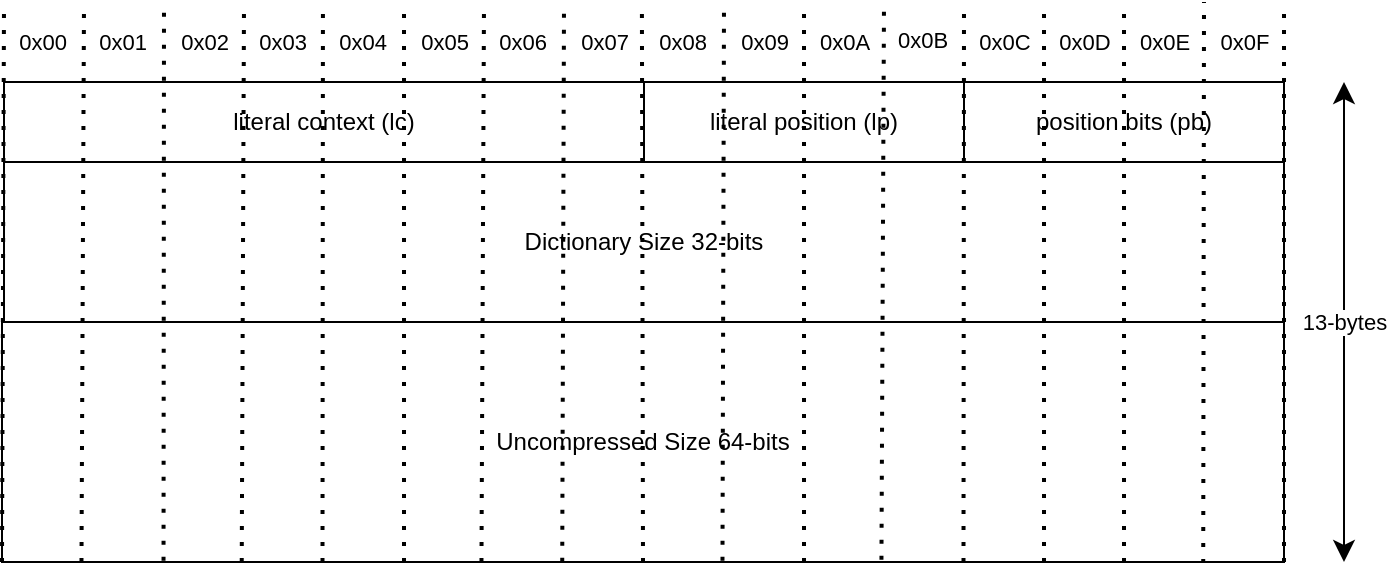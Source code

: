 <mxfile>
    <diagram id="tpqKDV3fVeuczDKQ0Ayt" name="Page-1">
        <mxGraphModel dx="695" dy="875" grid="1" gridSize="10" guides="1" tooltips="1" connect="1" arrows="1" fold="1" page="1" pageScale="1" pageWidth="850" pageHeight="1100" math="0" shadow="0">
            <root>
                <mxCell id="0"/>
                <mxCell id="1" parent="0"/>
                <mxCell id="16" value="Dictionary Size&amp;nbsp;32-bits" style="whiteSpace=wrap;html=1;rounded=0;verticalAlign=middle;shadow=0;fillColor=none;" parent="1" vertex="1">
                    <mxGeometry x="40" y="120" width="640" height="80" as="geometry"/>
                </mxCell>
                <mxCell id="17" value="Uncompressed Size 64-bits" style="whiteSpace=wrap;html=1;rounded=0;verticalAlign=middle;shadow=0;fillColor=none;" parent="1" vertex="1">
                    <mxGeometry x="39" y="200" width="641" height="120" as="geometry"/>
                </mxCell>
                <mxCell id="19" value="literal position (lp)" style="whiteSpace=wrap;html=1;rounded=0;verticalAlign=middle;shadow=0;fillColor=none;" parent="1" vertex="1">
                    <mxGeometry x="360" y="80" width="160" height="40" as="geometry"/>
                </mxCell>
                <mxCell id="20" value="position bits (pb)" style="whiteSpace=wrap;html=1;rounded=0;verticalAlign=middle;shadow=0;fillColor=none;" parent="1" vertex="1">
                    <mxGeometry x="520" y="80" width="160" height="40" as="geometry"/>
                </mxCell>
                <mxCell id="21" value="13-bytes" style="edgeStyle=none;orthogonalLoop=1;jettySize=auto;html=1;endArrow=classic;startArrow=classic;endSize=8;startSize=8;startFill=1;endFill=1;shadow=0;fillColor=none;" parent="1" edge="1">
                    <mxGeometry width="100" relative="1" as="geometry">
                        <mxPoint x="710" y="320" as="sourcePoint"/>
                        <mxPoint x="710" y="80" as="targetPoint"/>
                        <Array as="points"/>
                    </mxGeometry>
                </mxCell>
                <mxCell id="30" value="0x01" style="endArrow=none;dashed=1;html=1;dashPattern=1 3;strokeWidth=2;verticalAlign=middle;spacing=0;spacingBottom=240;spacingLeft=40;shadow=0;fillColor=none;exitX=0.062;exitY=1;exitDx=0;exitDy=0;exitPerimeter=0;" parent="1" source="17" edge="1">
                    <mxGeometry width="50" height="50" relative="1" as="geometry">
                        <mxPoint x="80" y="250" as="sourcePoint"/>
                        <mxPoint x="80" y="40" as="targetPoint"/>
                    </mxGeometry>
                </mxCell>
                <mxCell id="31" value="0x02" style="endArrow=none;dashed=1;html=1;dashPattern=1 3;strokeWidth=2;verticalAlign=middle;spacing=0;spacingBottom=240;spacingLeft=40;shadow=0;fillColor=none;exitX=0.126;exitY=0.995;exitDx=0;exitDy=0;exitPerimeter=0;" parent="1" source="17" edge="1">
                    <mxGeometry width="50" height="50" relative="1" as="geometry">
                        <mxPoint x="120" y="250" as="sourcePoint"/>
                        <mxPoint x="120" y="40" as="targetPoint"/>
                    </mxGeometry>
                </mxCell>
                <mxCell id="32" value="0x03" style="endArrow=none;dashed=1;html=1;dashPattern=1 3;strokeWidth=2;verticalAlign=middle;spacing=0;spacingBottom=240;spacingLeft=40;shadow=0;fillColor=none;exitX=0.187;exitY=1;exitDx=0;exitDy=0;exitPerimeter=0;" parent="1" source="17" edge="1">
                    <mxGeometry x="0.002" width="50" height="50" relative="1" as="geometry">
                        <mxPoint x="160" y="250" as="sourcePoint"/>
                        <mxPoint x="160" y="40" as="targetPoint"/>
                        <mxPoint as="offset"/>
                    </mxGeometry>
                </mxCell>
                <mxCell id="33" value="0x04" style="endArrow=none;dashed=1;html=1;dashPattern=1 3;strokeWidth=2;verticalAlign=middle;spacing=0;spacingBottom=240;spacingLeft=40;shadow=0;fillColor=none;exitX=0.25;exitY=1;exitDx=0;exitDy=0;" parent="1" source="17" edge="1">
                    <mxGeometry x="0.002" width="50" height="50" relative="1" as="geometry">
                        <mxPoint x="199" y="250" as="sourcePoint"/>
                        <mxPoint x="199.47" y="40" as="targetPoint"/>
                        <mxPoint as="offset"/>
                    </mxGeometry>
                </mxCell>
                <mxCell id="34" value="0x05" style="endArrow=none;dashed=1;html=1;dashPattern=1 3;strokeWidth=2;verticalAlign=middle;spacing=0;spacingBottom=240;spacingLeft=40;shadow=0;fillColor=none;" parent="1" edge="1">
                    <mxGeometry width="50" height="50" relative="1" as="geometry">
                        <mxPoint x="240" y="320" as="sourcePoint"/>
                        <mxPoint x="240" y="40" as="targetPoint"/>
                    </mxGeometry>
                </mxCell>
                <mxCell id="35" value="0x06" style="endArrow=none;dashed=1;html=1;dashPattern=1 3;strokeWidth=2;verticalAlign=middle;spacing=0;spacingBottom=240;spacingLeft=40;shadow=0;fillColor=none;exitX=0.374;exitY=1;exitDx=0;exitDy=0;exitPerimeter=0;" parent="1" source="17" edge="1">
                    <mxGeometry width="50" height="50" relative="1" as="geometry">
                        <mxPoint x="280" y="250" as="sourcePoint"/>
                        <mxPoint x="280" y="40" as="targetPoint"/>
                    </mxGeometry>
                </mxCell>
                <mxCell id="36" value="0x07" style="endArrow=none;dashed=1;html=1;dashPattern=1 3;strokeWidth=2;verticalAlign=middle;spacing=0;spacingBottom=240;spacingLeft=40;shadow=0;fillColor=none;exitX=0.437;exitY=0.999;exitDx=0;exitDy=0;exitPerimeter=0;" parent="1" source="17" edge="1">
                    <mxGeometry width="50" height="50" relative="1" as="geometry">
                        <mxPoint x="320" y="250" as="sourcePoint"/>
                        <mxPoint x="320" y="40" as="targetPoint"/>
                    </mxGeometry>
                </mxCell>
                <mxCell id="38" value="0x09" style="endArrow=none;dashed=1;html=1;dashPattern=1 3;strokeWidth=2;verticalAlign=middle;spacing=0;spacingBottom=240;spacingLeft=40;shadow=0;fillColor=none;exitX=0.562;exitY=0.995;exitDx=0;exitDy=0;exitPerimeter=0;" parent="1" source="17" edge="1">
                    <mxGeometry width="50" height="50" relative="1" as="geometry">
                        <mxPoint x="400" y="250" as="sourcePoint"/>
                        <mxPoint x="400" y="40" as="targetPoint"/>
                    </mxGeometry>
                </mxCell>
                <mxCell id="37" value="0x08" style="endArrow=none;dashed=1;html=1;dashPattern=1 3;strokeWidth=2;verticalAlign=middle;spacing=0;spacingBottom=240;spacingLeft=40;shadow=0;fillColor=none;exitX=0.5;exitY=1;exitDx=0;exitDy=0;" parent="1" source="17" edge="1">
                    <mxGeometry x="0.002" width="50" height="50" relative="1" as="geometry">
                        <mxPoint x="359" y="250" as="sourcePoint"/>
                        <mxPoint x="358.95" y="40" as="targetPoint"/>
                        <mxPoint as="offset"/>
                    </mxGeometry>
                </mxCell>
                <mxCell id="39" value="0x0A" style="endArrow=none;dashed=1;html=1;dashPattern=1 3;strokeWidth=2;verticalAlign=middle;spacing=0;spacingBottom=240;spacingLeft=40;shadow=0;fillColor=none;" parent="1" edge="1">
                    <mxGeometry width="50" height="50" relative="1" as="geometry">
                        <mxPoint x="440" y="320" as="sourcePoint"/>
                        <mxPoint x="440" y="40" as="targetPoint"/>
                    </mxGeometry>
                </mxCell>
                <mxCell id="40" value="0x0B" style="endArrow=none;dashed=1;html=1;dashPattern=1 3;strokeWidth=2;verticalAlign=middle;spacing=0;spacingBottom=240;spacingLeft=40;shadow=0;fillColor=none;exitX=0.686;exitY=0.991;exitDx=0;exitDy=0;exitPerimeter=0;" parent="1" source="17" edge="1">
                    <mxGeometry width="50" height="50" relative="1" as="geometry">
                        <mxPoint x="480" y="250" as="sourcePoint"/>
                        <mxPoint x="480" y="40" as="targetPoint"/>
                    </mxGeometry>
                </mxCell>
                <mxCell id="41" value="0x0C" style="endArrow=none;dashed=1;html=1;dashPattern=1 3;strokeWidth=2;verticalAlign=middle;spacing=0;spacingBottom=240;spacingLeft=40;shadow=0;fillColor=none;exitX=0.75;exitY=1;exitDx=0;exitDy=0;" parent="1" source="17" edge="1">
                    <mxGeometry width="50" height="50" relative="1" as="geometry">
                        <mxPoint x="520" y="250" as="sourcePoint"/>
                        <mxPoint x="520" y="40" as="targetPoint"/>
                    </mxGeometry>
                </mxCell>
                <mxCell id="42" value="0x0D" style="endArrow=none;dashed=1;html=1;dashPattern=1 3;strokeWidth=2;verticalAlign=middle;spacing=0;spacingBottom=240;spacingLeft=40;shadow=0;fillColor=none;" parent="1" edge="1">
                    <mxGeometry width="50" height="50" relative="1" as="geometry">
                        <mxPoint x="560" y="320" as="sourcePoint"/>
                        <mxPoint x="560" y="40" as="targetPoint"/>
                    </mxGeometry>
                </mxCell>
                <mxCell id="43" value="0x0E" style="endArrow=none;dashed=1;html=1;dashPattern=1 3;strokeWidth=2;verticalAlign=middle;spacing=0;spacingBottom=240;spacingLeft=40;shadow=0;fillColor=none;" parent="1" edge="1">
                    <mxGeometry width="50" height="50" relative="1" as="geometry">
                        <mxPoint x="600" y="320" as="sourcePoint"/>
                        <mxPoint x="600" y="40" as="targetPoint"/>
                    </mxGeometry>
                </mxCell>
                <mxCell id="44" value="0x0F" style="endArrow=none;dashed=1;html=1;dashPattern=1 3;strokeWidth=2;verticalAlign=middle;spacing=0;spacingBottom=240;spacingLeft=40;shadow=0;fillColor=none;exitX=0.937;exitY=1.004;exitDx=0;exitDy=0;exitPerimeter=0;" parent="1" source="17" edge="1">
                    <mxGeometry width="50" height="50" relative="1" as="geometry">
                        <mxPoint x="640" y="250" as="sourcePoint"/>
                        <mxPoint x="640" y="40" as="targetPoint"/>
                    </mxGeometry>
                </mxCell>
                <mxCell id="45" value="" style="endArrow=none;dashed=1;html=1;dashPattern=1 3;strokeWidth=2;verticalAlign=middle;spacing=0;spacingBottom=240;spacingLeft=40;shadow=0;fillColor=none;exitX=1;exitY=1;exitDx=0;exitDy=0;" parent="1" source="17" edge="1">
                    <mxGeometry width="50" height="50" relative="1" as="geometry">
                        <mxPoint x="680" y="250" as="sourcePoint"/>
                        <mxPoint x="680" y="40" as="targetPoint"/>
                    </mxGeometry>
                </mxCell>
                <mxCell id="46" value="0x00" style="endArrow=none;dashed=1;html=1;dashPattern=1 3;strokeWidth=2;verticalAlign=middle;spacing=0;spacingBottom=240;spacingLeft=40;shadow=0;fillColor=none;exitX=0;exitY=1;exitDx=0;exitDy=0;" parent="1" source="17" edge="1">
                    <mxGeometry width="50" height="50" relative="1" as="geometry">
                        <mxPoint x="40" y="250" as="sourcePoint"/>
                        <mxPoint x="40" y="40" as="targetPoint"/>
                    </mxGeometry>
                </mxCell>
                <mxCell id="18" value="literal context (lc)" style="whiteSpace=wrap;html=1;rounded=0;verticalAlign=middle;shadow=0;fillColor=none;" parent="1" vertex="1">
                    <mxGeometry x="40" y="80" width="320" height="40" as="geometry"/>
                </mxCell>
            </root>
        </mxGraphModel>
    </diagram>
</mxfile>
